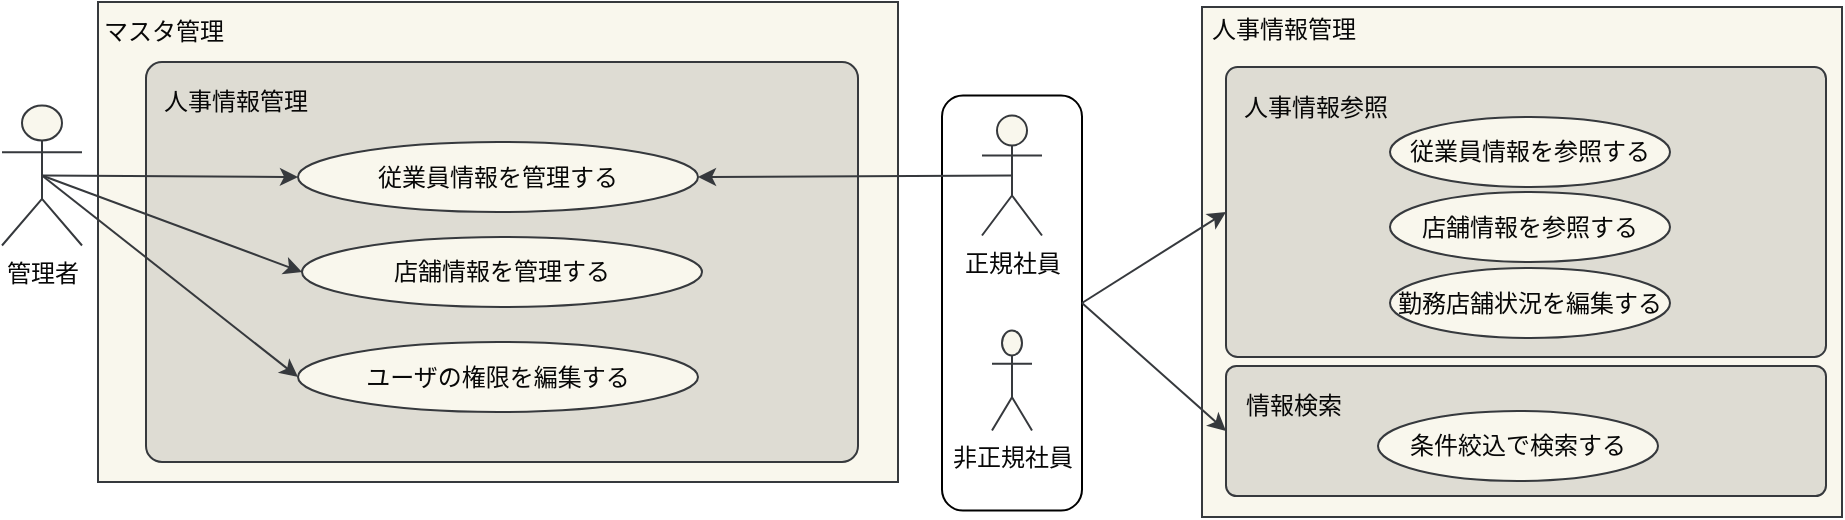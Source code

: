 <mxfile pages="3">
    <diagram id="CvgPCsXY9eOnfGZYOeE3" name="人事情報管理">
        <mxGraphModel dx="764" dy="339" grid="1" gridSize="10" guides="1" tooltips="1" connect="1" arrows="1" fold="1" page="1" pageScale="1" pageWidth="827" pageHeight="1169" math="0" shadow="0">
            <root>
                <mxCell id="RNgX-jbUkB-9QtbaT86_-0"/>
                <mxCell id="RNgX-jbUkB-9QtbaT86_-1" parent="RNgX-jbUkB-9QtbaT86_-0"/>
                <mxCell id="a52AzNElscUmO8eeWN40-0" value="" style="rounded=1;whiteSpace=wrap;html=1;" parent="RNgX-jbUkB-9QtbaT86_-1" vertex="1">
                    <mxGeometry x="690" y="366.75" width="70" height="207.5" as="geometry"/>
                </mxCell>
                <mxCell id="bhvNu0Lqs81DkffSNlAM-0" value="" style="rounded=0;whiteSpace=wrap;html=1;strokeColor=#36393d;fillColor=#f9f7ed;fontColor=#080808;" parent="RNgX-jbUkB-9QtbaT86_-1" vertex="1">
                    <mxGeometry x="268" y="320" width="400" height="240" as="geometry"/>
                </mxCell>
                <mxCell id="bhvNu0Lqs81DkffSNlAM-1" value="正規社員" style="shape=umlActor;verticalLabelPosition=bottom;verticalAlign=top;html=1;outlineConnect=0;strokeColor=#36393d;fillColor=#f9f7ed;fontColor=#080808;" parent="RNgX-jbUkB-9QtbaT86_-1" vertex="1">
                    <mxGeometry x="710" y="376.75" width="30" height="60" as="geometry"/>
                </mxCell>
                <mxCell id="bhvNu0Lqs81DkffSNlAM-2" value="" style="rounded=0;whiteSpace=wrap;html=1;strokeColor=#36393d;fillColor=#f9f7ed;fontColor=#080808;" parent="RNgX-jbUkB-9QtbaT86_-1" vertex="1">
                    <mxGeometry x="820" y="322.5" width="320" height="255" as="geometry"/>
                </mxCell>
                <mxCell id="bhvNu0Lqs81DkffSNlAM-3" value="" style="rounded=1;whiteSpace=wrap;html=1;arcSize=4;strokeColor=#36393d;fillColor=#DEDCD3;fontColor=#080808;" parent="RNgX-jbUkB-9QtbaT86_-1" vertex="1">
                    <mxGeometry x="832" y="352.5" width="300" height="145" as="geometry"/>
                </mxCell>
                <mxCell id="bhvNu0Lqs81DkffSNlAM-4" value="管理者" style="shape=umlActor;verticalLabelPosition=bottom;verticalAlign=top;html=1;outlineConnect=0;strokeColor=#36393d;fillColor=#f9f7ed;fontColor=#080808;" parent="RNgX-jbUkB-9QtbaT86_-1" vertex="1">
                    <mxGeometry x="220" y="371.75" width="40" height="70" as="geometry"/>
                </mxCell>
                <mxCell id="bhvNu0Lqs81DkffSNlAM-5" value="従業員情報を参照する" style="ellipse;whiteSpace=wrap;html=1;strokeColor=#36393d;fillColor=#f9f7ed;fontColor=#080808;" parent="RNgX-jbUkB-9QtbaT86_-1" vertex="1">
                    <mxGeometry x="914" y="377.5" width="140" height="35" as="geometry"/>
                </mxCell>
                <mxCell id="bhvNu0Lqs81DkffSNlAM-6" value="非正規社員" style="shape=umlActor;verticalLabelPosition=bottom;verticalAlign=top;html=1;outlineConnect=0;strokeColor=#36393d;fillColor=#f9f7ed;fontColor=#080808;" parent="RNgX-jbUkB-9QtbaT86_-1" vertex="1">
                    <mxGeometry x="715" y="484.25" width="20" height="50" as="geometry"/>
                </mxCell>
                <mxCell id="bhvNu0Lqs81DkffSNlAM-7" value="店舗情報を参照する" style="ellipse;whiteSpace=wrap;html=1;strokeColor=#36393d;fillColor=#f9f7ed;fontColor=#080808;" parent="RNgX-jbUkB-9QtbaT86_-1" vertex="1">
                    <mxGeometry x="914" y="415" width="140" height="35" as="geometry"/>
                </mxCell>
                <mxCell id="bhvNu0Lqs81DkffSNlAM-8" value="" style="rounded=1;whiteSpace=wrap;html=1;arcSize=4;strokeColor=#36393d;fillColor=#DEDCD3;fontColor=#080808;" parent="RNgX-jbUkB-9QtbaT86_-1" vertex="1">
                    <mxGeometry x="292" y="350" width="356" height="200" as="geometry"/>
                </mxCell>
                <mxCell id="bhvNu0Lqs81DkffSNlAM-9" value="人事情報管理" style="text;html=1;strokeColor=none;fillColor=none;align=center;verticalAlign=middle;whiteSpace=wrap;rounded=0;fontColor=#080808;" parent="RNgX-jbUkB-9QtbaT86_-1" vertex="1">
                    <mxGeometry x="821" y="323.5" width="80" height="20" as="geometry"/>
                </mxCell>
                <mxCell id="bhvNu0Lqs81DkffSNlAM-10" value="マスタ管理" style="text;html=1;strokeColor=none;fillColor=none;align=center;verticalAlign=middle;whiteSpace=wrap;rounded=0;fontColor=#080808;" parent="RNgX-jbUkB-9QtbaT86_-1" vertex="1">
                    <mxGeometry x="268" y="320" width="66" height="30" as="geometry"/>
                </mxCell>
                <mxCell id="bhvNu0Lqs81DkffSNlAM-11" value="人事情報参照" style="text;html=1;strokeColor=none;fillColor=none;align=center;verticalAlign=middle;whiteSpace=wrap;rounded=0;fontColor=#080808;" parent="RNgX-jbUkB-9QtbaT86_-1" vertex="1">
                    <mxGeometry x="840" y="362.5" width="74" height="20" as="geometry"/>
                </mxCell>
                <mxCell id="bhvNu0Lqs81DkffSNlAM-12" value="従業員情報を管理する" style="ellipse;whiteSpace=wrap;html=1;strokeColor=#36393d;fillColor=#f9f7ed;fontColor=#080808;" parent="RNgX-jbUkB-9QtbaT86_-1" vertex="1">
                    <mxGeometry x="368" y="390" width="200" height="35" as="geometry"/>
                </mxCell>
                <mxCell id="bhvNu0Lqs81DkffSNlAM-13" value="店舗情報を管理する" style="ellipse;whiteSpace=wrap;html=1;strokeColor=#36393d;fillColor=#f9f7ed;fontColor=#080808;" parent="RNgX-jbUkB-9QtbaT86_-1" vertex="1">
                    <mxGeometry x="370" y="437.5" width="200" height="35" as="geometry"/>
                </mxCell>
                <mxCell id="bhvNu0Lqs81DkffSNlAM-14" value="ユーザの権限を編集する" style="ellipse;whiteSpace=wrap;html=1;strokeColor=#36393d;fillColor=#f9f7ed;fontColor=#080808;" parent="RNgX-jbUkB-9QtbaT86_-1" vertex="1">
                    <mxGeometry x="368" y="490" width="200" height="35" as="geometry"/>
                </mxCell>
                <mxCell id="bhvNu0Lqs81DkffSNlAM-16" value="" style="endArrow=classic;html=1;rounded=0;exitX=1;exitY=0.5;exitDx=0;exitDy=0;entryX=0;entryY=0.5;entryDx=0;entryDy=0;strokeColor=#36393d;fillColor=#f9f7ed;fontColor=#080808;" parent="RNgX-jbUkB-9QtbaT86_-1" source="a52AzNElscUmO8eeWN40-0" target="bhvNu0Lqs81DkffSNlAM-3" edge="1">
                    <mxGeometry width="50" height="50" relative="1" as="geometry">
                        <mxPoint x="1040" y="470" as="sourcePoint"/>
                        <mxPoint x="1090" y="420" as="targetPoint"/>
                    </mxGeometry>
                </mxCell>
                <mxCell id="bhvNu0Lqs81DkffSNlAM-19" value="勤務店舗状況を編集する" style="ellipse;whiteSpace=wrap;html=1;strokeColor=#36393d;fillColor=#f9f7ed;fontColor=#080808;" parent="RNgX-jbUkB-9QtbaT86_-1" vertex="1">
                    <mxGeometry x="914" y="453" width="140" height="35" as="geometry"/>
                </mxCell>
                <mxCell id="bhvNu0Lqs81DkffSNlAM-20" value="" style="endArrow=classic;html=1;rounded=0;exitX=0.5;exitY=0.5;exitDx=0;exitDy=0;exitPerimeter=0;entryX=0;entryY=0.5;entryDx=0;entryDy=0;strokeColor=#36393d;fillColor=#f9f7ed;fontColor=#080808;" parent="RNgX-jbUkB-9QtbaT86_-1" source="bhvNu0Lqs81DkffSNlAM-4" target="bhvNu0Lqs81DkffSNlAM-12" edge="1">
                    <mxGeometry width="50" height="50" relative="1" as="geometry">
                        <mxPoint x="340" y="660" as="sourcePoint"/>
                        <mxPoint x="390" y="610" as="targetPoint"/>
                    </mxGeometry>
                </mxCell>
                <mxCell id="bhvNu0Lqs81DkffSNlAM-21" value="" style="endArrow=classic;html=1;rounded=0;exitX=0.5;exitY=0.5;exitDx=0;exitDy=0;exitPerimeter=0;entryX=0;entryY=0.5;entryDx=0;entryDy=0;strokeColor=#36393d;fillColor=#f9f7ed;fontColor=#080808;" parent="RNgX-jbUkB-9QtbaT86_-1" source="bhvNu0Lqs81DkffSNlAM-4" target="bhvNu0Lqs81DkffSNlAM-13" edge="1">
                    <mxGeometry width="50" height="50" relative="1" as="geometry">
                        <mxPoint x="100" y="540" as="sourcePoint"/>
                        <mxPoint x="150" y="490" as="targetPoint"/>
                    </mxGeometry>
                </mxCell>
                <mxCell id="bhvNu0Lqs81DkffSNlAM-22" value="" style="endArrow=classic;html=1;rounded=0;exitX=0.5;exitY=0.5;exitDx=0;exitDy=0;exitPerimeter=0;entryX=0;entryY=0.5;entryDx=0;entryDy=0;strokeColor=#36393d;fillColor=#f9f7ed;fontColor=#080808;" parent="RNgX-jbUkB-9QtbaT86_-1" source="bhvNu0Lqs81DkffSNlAM-4" target="bhvNu0Lqs81DkffSNlAM-14" edge="1">
                    <mxGeometry width="50" height="50" relative="1" as="geometry">
                        <mxPoint x="340" y="660" as="sourcePoint"/>
                        <mxPoint x="390" y="610" as="targetPoint"/>
                    </mxGeometry>
                </mxCell>
                <mxCell id="bhvNu0Lqs81DkffSNlAM-23" value="" style="rounded=1;whiteSpace=wrap;html=1;arcSize=8;strokeColor=#36393d;fillColor=#DEDCD3;fontColor=#080808;" parent="RNgX-jbUkB-9QtbaT86_-1" vertex="1">
                    <mxGeometry x="832" y="502" width="300" height="65" as="geometry"/>
                </mxCell>
                <mxCell id="bhvNu0Lqs81DkffSNlAM-24" value="情報検索" style="text;html=1;strokeColor=none;fillColor=none;align=center;verticalAlign=middle;whiteSpace=wrap;rounded=0;fontColor=#080808;" parent="RNgX-jbUkB-9QtbaT86_-1" vertex="1">
                    <mxGeometry x="838" y="512" width="56" height="20" as="geometry"/>
                </mxCell>
                <mxCell id="bhvNu0Lqs81DkffSNlAM-25" value="条件絞込で検索する" style="ellipse;whiteSpace=wrap;html=1;strokeColor=#36393d;fillColor=#f9f7ed;fontColor=#080808;" parent="RNgX-jbUkB-9QtbaT86_-1" vertex="1">
                    <mxGeometry x="908" y="524.5" width="140" height="35" as="geometry"/>
                </mxCell>
                <mxCell id="bhvNu0Lqs81DkffSNlAM-28" value="" style="endArrow=classic;html=1;rounded=0;entryX=0;entryY=0.5;entryDx=0;entryDy=0;strokeColor=#36393d;fillColor=#f9f7ed;fontColor=#080808;exitX=1;exitY=0.5;exitDx=0;exitDy=0;" parent="RNgX-jbUkB-9QtbaT86_-1" source="a52AzNElscUmO8eeWN40-0" target="bhvNu0Lqs81DkffSNlAM-23" edge="1">
                    <mxGeometry width="50" height="50" relative="1" as="geometry">
                        <mxPoint x="890" y="530" as="sourcePoint"/>
                        <mxPoint x="1090" y="410" as="targetPoint"/>
                    </mxGeometry>
                </mxCell>
                <mxCell id="bhvNu0Lqs81DkffSNlAM-29" value="" style="endArrow=classic;html=1;rounded=0;exitX=0.5;exitY=0.5;exitDx=0;exitDy=0;exitPerimeter=0;entryX=1;entryY=0.5;entryDx=0;entryDy=0;strokeColor=#36393d;fillColor=#f9f7ed;fontColor=#080808;" parent="RNgX-jbUkB-9QtbaT86_-1" source="bhvNu0Lqs81DkffSNlAM-1" target="bhvNu0Lqs81DkffSNlAM-12" edge="1">
                    <mxGeometry width="50" height="50" relative="1" as="geometry">
                        <mxPoint x="340" y="650" as="sourcePoint"/>
                        <mxPoint x="370" y="440" as="targetPoint"/>
                    </mxGeometry>
                </mxCell>
                <mxCell id="bhvNu0Lqs81DkffSNlAM-31" value="人事情報管理" style="text;html=1;strokeColor=none;fillColor=none;align=center;verticalAlign=middle;whiteSpace=wrap;rounded=0;fontColor=#080808;" parent="RNgX-jbUkB-9QtbaT86_-1" vertex="1">
                    <mxGeometry x="297" y="360" width="80" height="20" as="geometry"/>
                </mxCell>
            </root>
        </mxGraphModel>
    </diagram>
    <diagram id="1RIJjTR2KE_wcN-HXxek" name="商品情報管理">
        <mxGraphModel dx="764" dy="339" grid="1" gridSize="10" guides="1" tooltips="1" connect="1" arrows="1" fold="1" page="1" pageScale="1" pageWidth="827" pageHeight="1169" math="0" shadow="0">
            <root>
                <mxCell id="0"/>
                <mxCell id="mOK6NjzvD6mZe8noQFNt-67" value="Untitled Layer" style="" parent="0"/>
                <mxCell id="mOK6NjzvD6mZe8noQFNt-68" value="" style="rounded=0;whiteSpace=wrap;html=1;strokeColor=#36393d;fillColor=#f9f7ed;fontColor=#080808;" parent="mOK6NjzvD6mZe8noQFNt-67" vertex="1">
                    <mxGeometry x="901" y="150" width="400" height="410" as="geometry"/>
                </mxCell>
                <mxCell id="mOK6NjzvD6mZe8noQFNt-69" value="" style="rounded=1;whiteSpace=wrap;html=1;arcSize=4;strokeColor=#36393d;fillColor=#DEDCD3;fontColor=#080808;" parent="mOK6NjzvD6mZe8noQFNt-67" vertex="1">
                    <mxGeometry x="922" y="179" width="356" height="87" as="geometry"/>
                </mxCell>
                <mxCell id="mOK6NjzvD6mZe8noQFNt-71" value="" style="rounded=1;whiteSpace=wrap;html=1;arcSize=4;strokeColor=#36393d;fillColor=#DEDCD3;fontColor=#080808;" parent="mOK6NjzvD6mZe8noQFNt-67" vertex="1">
                    <mxGeometry x="922" y="269" width="356" height="81" as="geometry"/>
                </mxCell>
                <mxCell id="mOK6NjzvD6mZe8noQFNt-72" value="検索機能" style="text;html=1;strokeColor=none;fillColor=none;align=center;verticalAlign=middle;whiteSpace=wrap;rounded=0;fontColor=#080808;" parent="mOK6NjzvD6mZe8noQFNt-67" vertex="1">
                    <mxGeometry x="917" y="269" width="360" height="20" as="geometry"/>
                </mxCell>
                <mxCell id="mOK6NjzvD6mZe8noQFNt-73" value="" style="rounded=1;whiteSpace=wrap;html=1;arcSize=8;strokeColor=#36393d;fillColor=#DEDCD3;fontColor=#080808;" parent="mOK6NjzvD6mZe8noQFNt-67" vertex="1">
                    <mxGeometry x="923" y="356" width="356" height="55" as="geometry"/>
                </mxCell>
                <mxCell id="mOK6NjzvD6mZe8noQFNt-75" value="" style="rounded=1;whiteSpace=wrap;html=1;arcSize=4;strokeColor=#36393d;fillColor=#DEDCD3;fontColor=#080808;" parent="mOK6NjzvD6mZe8noQFNt-67" vertex="1">
                    <mxGeometry x="923" y="414" width="356" height="50" as="geometry"/>
                </mxCell>
                <mxCell id="mOK6NjzvD6mZe8noQFNt-77" value="" style="rounded=1;whiteSpace=wrap;html=1;arcSize=4;strokeColor=#36393d;fillColor=#DEDCD3;fontColor=#080808;" parent="mOK6NjzvD6mZe8noQFNt-67" vertex="1">
                    <mxGeometry x="924" y="467" width="356" height="80" as="geometry"/>
                </mxCell>
                <mxCell id="1" style="" parent="0"/>
                <mxCell id="VGDOHHYCb-uCLaKSD1Ca-94" value="" style="rounded=1;whiteSpace=wrap;html=1;" parent="1" vertex="1">
                    <mxGeometry x="800" y="340" width="60" height="210" as="geometry"/>
                </mxCell>
                <mxCell id="2" value="" style="rounded=0;whiteSpace=wrap;html=1;strokeColor=#36393d;fillColor=#f9f7ed;fontColor=#080808;" parent="1" vertex="1">
                    <mxGeometry x="378" y="270" width="400" height="291" as="geometry"/>
                </mxCell>
                <mxCell id="6" value="管理者" style="shape=umlActor;verticalLabelPosition=bottom;verticalAlign=top;html=1;outlineConnect=0;strokeColor=#36393d;fillColor=#f9f7ed;fontColor=#080808;" parent="1" vertex="1">
                    <mxGeometry x="280" y="373.5" width="40" height="70" as="geometry"/>
                </mxCell>
                <mxCell id="7" value="移動指示を入力する" style="ellipse;whiteSpace=wrap;html=1;strokeColor=#36393d;fillColor=#f9f7ed;fontColor=#080808;" parent="1" vertex="1">
                    <mxGeometry x="927" y="199" width="170" height="27" as="geometry"/>
                </mxCell>
                <mxCell id="9" value="" style="rounded=1;whiteSpace=wrap;html=1;arcSize=4;strokeColor=#36393d;fillColor=#DEDCD3;fontColor=#080808;" parent="1" vertex="1">
                    <mxGeometry x="400" y="300" width="356" height="251" as="geometry"/>
                </mxCell>
                <mxCell id="10" value="在庫管理" style="text;html=1;strokeColor=none;fillColor=none;align=center;verticalAlign=middle;whiteSpace=wrap;rounded=0;fontColor=#080808;" parent="1" vertex="1">
                    <mxGeometry x="900" y="156" width="80" height="20" as="geometry"/>
                </mxCell>
                <mxCell id="11" value="マスタ管理" style="text;html=1;strokeColor=none;fillColor=none;align=center;verticalAlign=middle;whiteSpace=wrap;rounded=0;fontColor=#080808;" parent="1" vertex="1">
                    <mxGeometry x="380" y="270" width="80" height="30" as="geometry"/>
                </mxCell>
                <mxCell id="12" value="在庫管理" style="text;html=1;strokeColor=none;fillColor=none;align=center;verticalAlign=middle;whiteSpace=wrap;rounded=0;fontColor=#080808;" parent="1" vertex="1">
                    <mxGeometry x="916" y="179" width="360" height="20" as="geometry"/>
                </mxCell>
                <mxCell id="14" value="商品情報を管理する" style="ellipse;whiteSpace=wrap;html=1;strokeColor=#36393d;fillColor=#f9f7ed;fontColor=#080808;" parent="1" vertex="1">
                    <mxGeometry x="478" y="330" width="200" height="35" as="geometry"/>
                </mxCell>
                <mxCell id="21" value="" style="endArrow=classic;html=1;rounded=0;exitX=0.5;exitY=0.5;exitDx=0;exitDy=0;exitPerimeter=0;entryX=0;entryY=0.5;entryDx=0;entryDy=0;strokeColor=#36393d;fillColor=#f9f7ed;fontColor=#080808;" parent="1" source="6" target="14" edge="1">
                    <mxGeometry width="50" height="50" relative="1" as="geometry">
                        <mxPoint x="210" y="541" as="sourcePoint"/>
                        <mxPoint x="260" y="491" as="targetPoint"/>
                    </mxGeometry>
                </mxCell>
                <mxCell id="28" value="" style="endArrow=classic;html=1;rounded=0;strokeColor=#36393d;fillColor=#f9f7ed;fontColor=#080808;entryX=1;entryY=0.5;entryDx=0;entryDy=0;exitX=0.5;exitY=0.5;exitDx=0;exitDy=0;exitPerimeter=0;" parent="1" source="VGDOHHYCb-uCLaKSD1Ca-96" target="32" edge="1">
                    <mxGeometry width="50" height="50" relative="1" as="geometry">
                        <mxPoint x="800" y="434.5" as="sourcePoint"/>
                        <mxPoint x="380" y="437" as="targetPoint"/>
                    </mxGeometry>
                </mxCell>
                <mxCell id="30" value="在庫管理" style="text;html=1;strokeColor=none;fillColor=none;align=center;verticalAlign=middle;whiteSpace=wrap;rounded=0;fontColor=#080808;" parent="1" vertex="1">
                    <mxGeometry x="402" y="310" width="348" height="20" as="geometry"/>
                </mxCell>
                <mxCell id="32" value="ベンチマークマスタを管理する" style="ellipse;whiteSpace=wrap;html=1;strokeColor=#36393d;fillColor=#f9f7ed;fontColor=#080808;" parent="1" vertex="1">
                    <mxGeometry x="484" y="421" width="200" height="35" as="geometry"/>
                </mxCell>
                <mxCell id="33" value="売上情報を管理する" style="ellipse;whiteSpace=wrap;html=1;strokeColor=#36393d;fillColor=#f9f7ed;fontColor=#080808;" parent="1" vertex="1">
                    <mxGeometry x="481" y="461" width="200" height="35" as="geometry"/>
                </mxCell>
                <mxCell id="36" value="商品情報を編集する" style="ellipse;whiteSpace=wrap;html=1;strokeColor=#36393d;fillColor=#f9f7ed;fontColor=#080808;" parent="1" vertex="1">
                    <mxGeometry x="1102" y="199" width="170" height="27" as="geometry"/>
                </mxCell>
                <mxCell id="37" value="セット商品を管理する" style="ellipse;whiteSpace=wrap;html=1;strokeColor=#36393d;fillColor=#f9f7ed;fontColor=#080808;" parent="1" vertex="1">
                    <mxGeometry x="927" y="231" width="170" height="27" as="geometry"/>
                </mxCell>
                <mxCell id="40" value="商品情報を検索する" style="ellipse;whiteSpace=wrap;html=1;strokeColor=#36393d;fillColor=#f9f7ed;fontColor=#080808;" parent="1" vertex="1">
                    <mxGeometry x="927" y="286" width="170" height="27" as="geometry"/>
                </mxCell>
                <mxCell id="42" value="ボトルネック情報を検索する" style="ellipse;whiteSpace=wrap;html=1;strokeColor=#36393d;fillColor=#f9f7ed;fontColor=#080808;" parent="1" vertex="1">
                    <mxGeometry x="1100" y="286" width="170" height="27" as="geometry"/>
                </mxCell>
                <mxCell id="43" value="スペック情報を検索する" style="ellipse;whiteSpace=wrap;html=1;strokeColor=#36393d;fillColor=#f9f7ed;fontColor=#080808;" parent="1" vertex="1">
                    <mxGeometry x="927" y="318" width="170" height="27" as="geometry"/>
                </mxCell>
                <mxCell id="45" value="取置予約管理" style="text;html=1;strokeColor=none;fillColor=none;align=center;verticalAlign=middle;whiteSpace=wrap;rounded=0;fontColor=#080808;" parent="1" vertex="1">
                    <mxGeometry x="919" y="354" width="360" height="20" as="geometry"/>
                </mxCell>
                <mxCell id="46" value="取置予約を管理する" style="ellipse;whiteSpace=wrap;html=1;strokeColor=#36393d;fillColor=#f9f7ed;fontColor=#080808;" parent="1" vertex="1">
                    <mxGeometry x="929" y="373" width="170" height="27" as="geometry"/>
                </mxCell>
                <mxCell id="49" value="粗利計算をする" style="ellipse;whiteSpace=wrap;html=1;strokeColor=#36393d;fillColor=#f9f7ed;fontColor=#080808;" parent="1" vertex="1">
                    <mxGeometry x="1103" y="431" width="170" height="27" as="geometry"/>
                </mxCell>
                <mxCell id="52" value="見積" style="text;html=1;strokeColor=none;fillColor=none;align=center;verticalAlign=middle;whiteSpace=wrap;rounded=0;fontColor=#080808;" parent="1" vertex="1">
                    <mxGeometry x="920" y="414" width="360" height="20" as="geometry"/>
                </mxCell>
                <mxCell id="53" value="販売価格の見積をする" style="ellipse;whiteSpace=wrap;html=1;strokeColor=#36393d;fillColor=#f9f7ed;fontColor=#080808;" parent="1" vertex="1">
                    <mxGeometry x="929" y="431" width="170" height="27" as="geometry"/>
                </mxCell>
                <mxCell id="58" value="売上情報を参照する" style="ellipse;whiteSpace=wrap;html=1;strokeColor=#36393d;fillColor=#f9f7ed;fontColor=#080808;" parent="1" vertex="1">
                    <mxGeometry x="1105" y="484" width="170" height="27" as="geometry"/>
                </mxCell>
                <mxCell id="59" value="売上" style="text;html=1;strokeColor=none;fillColor=none;align=center;verticalAlign=middle;whiteSpace=wrap;rounded=0;fontColor=#080808;" parent="1" vertex="1">
                    <mxGeometry x="921" y="467" width="360" height="20" as="geometry"/>
                </mxCell>
                <mxCell id="60" value="売上情報を登録する" style="ellipse;whiteSpace=wrap;html=1;strokeColor=#36393d;fillColor=#f9f7ed;fontColor=#080808;" parent="1" vertex="1">
                    <mxGeometry x="930" y="485" width="170" height="26" as="geometry"/>
                </mxCell>
                <mxCell id="63" value="販売履歴を検索する" style="ellipse;whiteSpace=wrap;html=1;strokeColor=#36393d;fillColor=#f9f7ed;fontColor=#080808;" parent="1" vertex="1">
                    <mxGeometry x="929.5" y="514" width="170" height="27" as="geometry"/>
                </mxCell>
                <mxCell id="65" value="" style="endArrow=classic;html=1;rounded=0;exitX=0.5;exitY=0.5;exitDx=0;exitDy=0;exitPerimeter=0;entryX=0;entryY=0.5;entryDx=0;entryDy=0;" parent="1" source="6" target="32" edge="1">
                    <mxGeometry width="50" height="50" relative="1" as="geometry">
                        <mxPoint x="310" y="418.5" as="sourcePoint"/>
                        <mxPoint x="488.0" y="408.5" as="targetPoint"/>
                    </mxGeometry>
                </mxCell>
                <mxCell id="66" value="" style="endArrow=classic;html=1;rounded=0;exitX=0.5;exitY=0.5;exitDx=0;exitDy=0;exitPerimeter=0;entryX=0;entryY=0.5;entryDx=0;entryDy=0;" parent="1" source="6" target="33" edge="1">
                    <mxGeometry width="50" height="50" relative="1" as="geometry">
                        <mxPoint x="320" y="428.5" as="sourcePoint"/>
                        <mxPoint x="498.0" y="418.5" as="targetPoint"/>
                    </mxGeometry>
                </mxCell>
                <mxCell id="VGDOHHYCb-uCLaKSD1Ca-91" value="" style="endArrow=classic;html=1;rounded=0;exitX=1;exitY=0.25;exitDx=0;exitDy=0;strokeColor=#36393d;fillColor=#f9f7ed;fontColor=#080808;entryX=0;entryY=0.5;entryDx=0;entryDy=0;" parent="1" source="VGDOHHYCb-uCLaKSD1Ca-94" target="mOK6NjzvD6mZe8noQFNt-69" edge="1">
                    <mxGeometry width="50" height="50" relative="1" as="geometry">
                        <mxPoint x="950" y="281.25" as="sourcePoint"/>
                        <mxPoint x="1070" y="77" as="targetPoint"/>
                    </mxGeometry>
                </mxCell>
                <mxCell id="VGDOHHYCb-uCLaKSD1Ca-96" value="正規社員" style="shape=umlActor;verticalLabelPosition=bottom;verticalAlign=top;html=1;outlineConnect=0;strokeColor=#36393d;fillColor=#f9f7ed;fontColor=#080808;" parent="1" vertex="1">
                    <mxGeometry x="810" y="350" width="40" height="70" as="geometry"/>
                </mxCell>
                <mxCell id="nKxn7mJy5K4W1X4Z80WW-80" value="非正規社員" style="shape=umlActor;verticalLabelPosition=bottom;verticalAlign=top;html=1;outlineConnect=0;strokeColor=#36393d;fillColor=#f9f7ed;fontColor=#080808;" parent="1" vertex="1">
                    <mxGeometry x="810" y="450" width="40" height="70" as="geometry"/>
                </mxCell>
                <mxCell id="nKxn7mJy5K4W1X4Z80WW-82" value="" style="endArrow=classic;html=1;rounded=0;exitX=1;exitY=0.25;exitDx=0;exitDy=0;entryX=0;entryY=0.5;entryDx=0;entryDy=0;strokeColor=#36393d;fillColor=#f9f7ed;fontColor=#080808;startArrow=none;" parent="1" source="VGDOHHYCb-uCLaKSD1Ca-94" target="mOK6NjzvD6mZe8noQFNt-71" edge="1">
                    <mxGeometry width="50" height="50" relative="1" as="geometry">
                        <mxPoint x="960" y="294.5" as="sourcePoint"/>
                        <mxPoint x="1070" y="276" as="targetPoint"/>
                    </mxGeometry>
                </mxCell>
                <mxCell id="nKxn7mJy5K4W1X4Z80WW-83" value="" style="endArrow=classic;html=1;rounded=0;exitX=1;exitY=0.25;exitDx=0;exitDy=0;entryX=0;entryY=0.5;entryDx=0;entryDy=0;strokeColor=#36393d;fillColor=#f9f7ed;fontColor=#080808;startArrow=none;" parent="1" source="VGDOHHYCb-uCLaKSD1Ca-94" target="mOK6NjzvD6mZe8noQFNt-73" edge="1">
                    <mxGeometry width="50" height="50" relative="1" as="geometry">
                        <mxPoint x="960" y="294.5" as="sourcePoint"/>
                        <mxPoint x="1070" y="380.5" as="targetPoint"/>
                    </mxGeometry>
                </mxCell>
                <mxCell id="nKxn7mJy5K4W1X4Z80WW-85" value="" style="endArrow=classic;html=1;rounded=0;exitX=1;exitY=0.25;exitDx=0;exitDy=0;entryX=0;entryY=0.5;entryDx=0;entryDy=0;strokeColor=#36393d;fillColor=#f9f7ed;fontColor=#080808;startArrow=none;" parent="1" source="VGDOHHYCb-uCLaKSD1Ca-94" target="mOK6NjzvD6mZe8noQFNt-75" edge="1">
                    <mxGeometry width="50" height="50" relative="1" as="geometry">
                        <mxPoint x="960" y="294.5" as="sourcePoint"/>
                        <mxPoint x="1070" y="510" as="targetPoint"/>
                    </mxGeometry>
                </mxCell>
                <mxCell id="nKxn7mJy5K4W1X4Z80WW-88" value="" style="endArrow=classic;html=1;rounded=0;entryX=0;entryY=0.5;entryDx=0;entryDy=0;strokeColor=#36393d;fillColor=#f9f7ed;fontColor=#080808;startArrow=none;exitX=1;exitY=0.25;exitDx=0;exitDy=0;" parent="1" source="VGDOHHYCb-uCLaKSD1Ca-94" target="mOK6NjzvD6mZe8noQFNt-77" edge="1">
                    <mxGeometry width="50" height="50" relative="1" as="geometry">
                        <mxPoint x="950" y="290" as="sourcePoint"/>
                        <mxPoint x="1070" y="720.5" as="targetPoint"/>
                    </mxGeometry>
                </mxCell>
            </root>
        </mxGraphModel>
    </diagram>
    <diagram id="xcE7I82zPZJEnPT5pIup" name="ログイン">
        <mxGraphModel dx="764" dy="339" grid="1" gridSize="10" guides="1" tooltips="1" connect="1" arrows="1" fold="1" page="1" pageScale="1" pageWidth="827" pageHeight="1169" math="0" shadow="0">
            <root>
                <mxCell id="Xd7oxiFQeFBAZhC6O8YC-0"/>
                <mxCell id="Xd7oxiFQeFBAZhC6O8YC-1" parent="Xd7oxiFQeFBAZhC6O8YC-0"/>
                <mxCell id="Xd7oxiFQeFBAZhC6O8YC-2" value="" style="rounded=0;whiteSpace=wrap;html=1;" parent="Xd7oxiFQeFBAZhC6O8YC-1" vertex="1">
                    <mxGeometry x="125" y="158.25" width="190" height="220.5" as="geometry"/>
                </mxCell>
                <mxCell id="Xd7oxiFQeFBAZhC6O8YC-3" value="" style="rounded=0;whiteSpace=wrap;html=1;strokeColor=#36393d;fillColor=#f9f7ed;fontColor=#080808;" parent="Xd7oxiFQeFBAZhC6O8YC-1" vertex="1">
                    <mxGeometry x="348" y="191" width="400" height="129" as="geometry"/>
                </mxCell>
                <mxCell id="Xd7oxiFQeFBAZhC6O8YC-4" value="管理者" style="shape=umlActor;verticalLabelPosition=bottom;verticalAlign=top;html=1;outlineConnect=0;strokeColor=#36393d;fillColor=#f9f7ed;fontColor=#080808;" parent="Xd7oxiFQeFBAZhC6O8YC-1" vertex="1">
                    <mxGeometry x="200" y="197" width="40" height="70" as="geometry"/>
                </mxCell>
                <mxCell id="Xd7oxiFQeFBAZhC6O8YC-5" value="" style="rounded=1;whiteSpace=wrap;html=1;arcSize=4;strokeColor=#36393d;fillColor=#DEDCD3;fontColor=#080808;" parent="Xd7oxiFQeFBAZhC6O8YC-1" vertex="1">
                    <mxGeometry x="370" y="221" width="356" height="79" as="geometry"/>
                </mxCell>
                <mxCell id="Xd7oxiFQeFBAZhC6O8YC-6" value="ログインする" style="ellipse;whiteSpace=wrap;html=1;strokeColor=#36393d;fillColor=#f9f7ed;fontColor=#080808;" parent="Xd7oxiFQeFBAZhC6O8YC-1" vertex="1">
                    <mxGeometry x="441.5" y="251" width="219" height="35" as="geometry"/>
                </mxCell>
                <mxCell id="Xd7oxiFQeFBAZhC6O8YC-7" value="ログイン" style="text;html=1;strokeColor=none;fillColor=none;align=center;verticalAlign=middle;whiteSpace=wrap;rounded=0;fontColor=#080808;" parent="Xd7oxiFQeFBAZhC6O8YC-1" vertex="1">
                    <mxGeometry x="330" y="197" width="138" height="20" as="geometry"/>
                </mxCell>
                <mxCell id="Xd7oxiFQeFBAZhC6O8YC-8" value="正規社員" style="shape=umlActor;verticalLabelPosition=bottom;verticalAlign=top;html=1;outlineConnect=0;strokeColor=#36393d;fillColor=#f9f7ed;fontColor=#080808;" parent="Xd7oxiFQeFBAZhC6O8YC-1" vertex="1">
                    <mxGeometry x="160" y="280" width="40" height="70" as="geometry"/>
                </mxCell>
                <mxCell id="Xd7oxiFQeFBAZhC6O8YC-9" value="非正規社員" style="shape=umlActor;verticalLabelPosition=bottom;verticalAlign=top;html=1;outlineConnect=0;strokeColor=#36393d;fillColor=#f9f7ed;fontColor=#080808;" parent="Xd7oxiFQeFBAZhC6O8YC-1" vertex="1">
                    <mxGeometry x="240" y="280" width="40" height="70" as="geometry"/>
                </mxCell>
                <mxCell id="Xd7oxiFQeFBAZhC6O8YC-10" style="rounded=0;orthogonalLoop=1;jettySize=auto;html=1;entryX=0;entryY=0.5;entryDx=0;entryDy=0;" parent="Xd7oxiFQeFBAZhC6O8YC-1" source="Xd7oxiFQeFBAZhC6O8YC-2" target="Xd7oxiFQeFBAZhC6O8YC-6" edge="1">
                    <mxGeometry relative="1" as="geometry"/>
                </mxCell>
                <mxCell id="Xd7oxiFQeFBAZhC6O8YC-11" value="ユーザ" style="text;html=1;align=center;verticalAlign=middle;resizable=0;points=[];autosize=1;strokeColor=none;" parent="Xd7oxiFQeFBAZhC6O8YC-1" vertex="1">
                    <mxGeometry x="195" y="171" width="50" height="20" as="geometry"/>
                </mxCell>
            </root>
        </mxGraphModel>
    </diagram>
</mxfile>